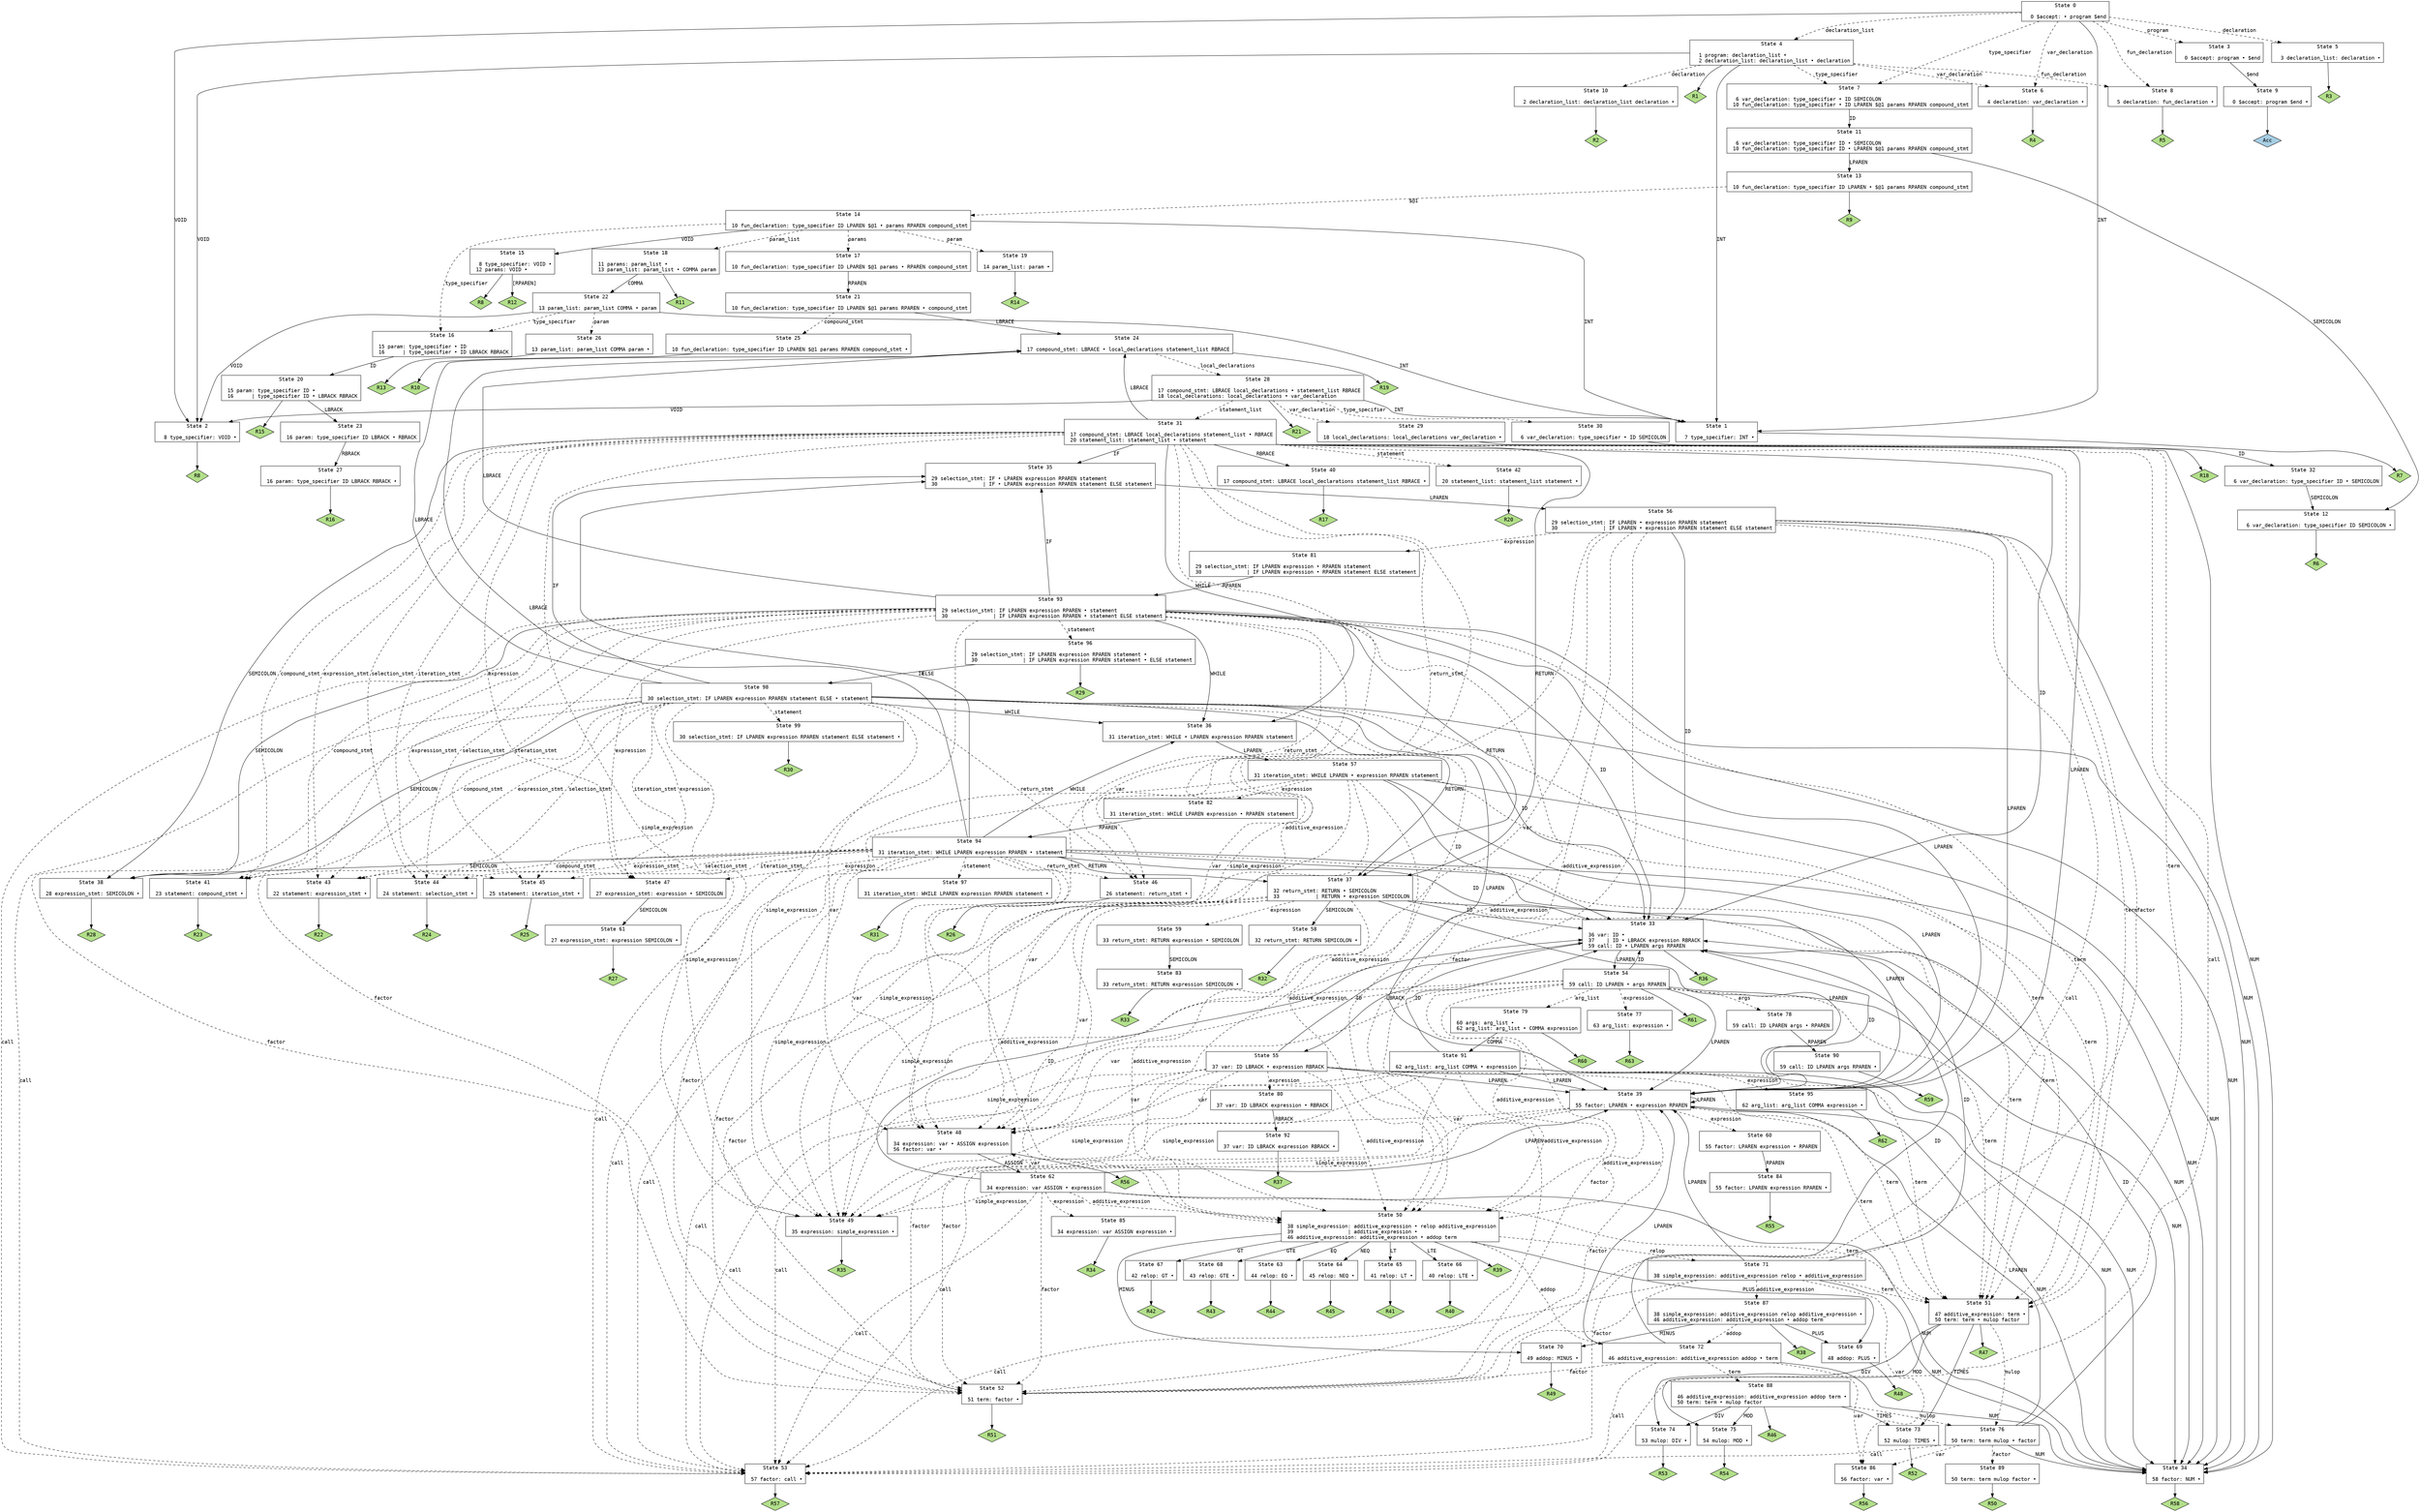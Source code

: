 // Generated by GNU Bison 3.8.2.
// Report bugs to <bug-bison@gnu.org>.
// Home page: <https://www.gnu.org/software/bison/>.

digraph "parser/parser.y"
{
  node [fontname = courier, shape = box, colorscheme = paired6]
  edge [fontname = courier]

  0 [label="State 0\n\l  0 $accept: • program $end\l"]
  0 -> 1 [style=solid label="INT"]
  0 -> 2 [style=solid label="VOID"]
  0 -> 3 [style=dashed label="program"]
  0 -> 4 [style=dashed label="declaration_list"]
  0 -> 5 [style=dashed label="declaration"]
  0 -> 6 [style=dashed label="var_declaration"]
  0 -> 7 [style=dashed label="type_specifier"]
  0 -> 8 [style=dashed label="fun_declaration"]
  1 [label="State 1\n\l  7 type_specifier: INT •\l"]
  1 -> "1R7" [style=solid]
 "1R7" [label="R7", fillcolor=3, shape=diamond, style=filled]
  2 [label="State 2\n\l  8 type_specifier: VOID •\l"]
  2 -> "2R8" [style=solid]
 "2R8" [label="R8", fillcolor=3, shape=diamond, style=filled]
  3 [label="State 3\n\l  0 $accept: program • $end\l"]
  3 -> 9 [style=solid label="$end"]
  4 [label="State 4\n\l  1 program: declaration_list •\l  2 declaration_list: declaration_list • declaration\l"]
  4 -> 1 [style=solid label="INT"]
  4 -> 2 [style=solid label="VOID"]
  4 -> 10 [style=dashed label="declaration"]
  4 -> 6 [style=dashed label="var_declaration"]
  4 -> 7 [style=dashed label="type_specifier"]
  4 -> 8 [style=dashed label="fun_declaration"]
  4 -> "4R1" [style=solid]
 "4R1" [label="R1", fillcolor=3, shape=diamond, style=filled]
  5 [label="State 5\n\l  3 declaration_list: declaration •\l"]
  5 -> "5R3" [style=solid]
 "5R3" [label="R3", fillcolor=3, shape=diamond, style=filled]
  6 [label="State 6\n\l  4 declaration: var_declaration •\l"]
  6 -> "6R4" [style=solid]
 "6R4" [label="R4", fillcolor=3, shape=diamond, style=filled]
  7 [label="State 7\n\l  6 var_declaration: type_specifier • ID SEMICOLON\l 10 fun_declaration: type_specifier • ID LPAREN $@1 params RPAREN compound_stmt\l"]
  7 -> 11 [style=solid label="ID"]
  8 [label="State 8\n\l  5 declaration: fun_declaration •\l"]
  8 -> "8R5" [style=solid]
 "8R5" [label="R5", fillcolor=3, shape=diamond, style=filled]
  9 [label="State 9\n\l  0 $accept: program $end •\l"]
  9 -> "9R0" [style=solid]
 "9R0" [label="Acc", fillcolor=1, shape=diamond, style=filled]
  10 [label="State 10\n\l  2 declaration_list: declaration_list declaration •\l"]
  10 -> "10R2" [style=solid]
 "10R2" [label="R2", fillcolor=3, shape=diamond, style=filled]
  11 [label="State 11\n\l  6 var_declaration: type_specifier ID • SEMICOLON\l 10 fun_declaration: type_specifier ID • LPAREN $@1 params RPAREN compound_stmt\l"]
  11 -> 12 [style=solid label="SEMICOLON"]
  11 -> 13 [style=solid label="LPAREN"]
  12 [label="State 12\n\l  6 var_declaration: type_specifier ID SEMICOLON •\l"]
  12 -> "12R6" [style=solid]
 "12R6" [label="R6", fillcolor=3, shape=diamond, style=filled]
  13 [label="State 13\n\l 10 fun_declaration: type_specifier ID LPAREN • $@1 params RPAREN compound_stmt\l"]
  13 -> 14 [style=dashed label="$@1"]
  13 -> "13R9" [style=solid]
 "13R9" [label="R9", fillcolor=3, shape=diamond, style=filled]
  14 [label="State 14\n\l 10 fun_declaration: type_specifier ID LPAREN $@1 • params RPAREN compound_stmt\l"]
  14 -> 1 [style=solid label="INT"]
  14 -> 15 [style=solid label="VOID"]
  14 -> 16 [style=dashed label="type_specifier"]
  14 -> 17 [style=dashed label="params"]
  14 -> 18 [style=dashed label="param_list"]
  14 -> 19 [style=dashed label="param"]
  15 [label="State 15\n\l  8 type_specifier: VOID •\l 12 params: VOID •\l"]
  15 -> "15R8" [style=solid]
 "15R8" [label="R8", fillcolor=3, shape=diamond, style=filled]
  15 -> "15R12" [label="[RPAREN]", style=solid]
 "15R12" [label="R12", fillcolor=3, shape=diamond, style=filled]
  16 [label="State 16\n\l 15 param: type_specifier • ID\l 16      | type_specifier • ID LBRACK RBRACK\l"]
  16 -> 20 [style=solid label="ID"]
  17 [label="State 17\n\l 10 fun_declaration: type_specifier ID LPAREN $@1 params • RPAREN compound_stmt\l"]
  17 -> 21 [style=solid label="RPAREN"]
  18 [label="State 18\n\l 11 params: param_list •\l 13 param_list: param_list • COMMA param\l"]
  18 -> 22 [style=solid label="COMMA"]
  18 -> "18R11" [style=solid]
 "18R11" [label="R11", fillcolor=3, shape=diamond, style=filled]
  19 [label="State 19\n\l 14 param_list: param •\l"]
  19 -> "19R14" [style=solid]
 "19R14" [label="R14", fillcolor=3, shape=diamond, style=filled]
  20 [label="State 20\n\l 15 param: type_specifier ID •\l 16      | type_specifier ID • LBRACK RBRACK\l"]
  20 -> 23 [style=solid label="LBRACK"]
  20 -> "20R15" [style=solid]
 "20R15" [label="R15", fillcolor=3, shape=diamond, style=filled]
  21 [label="State 21\n\l 10 fun_declaration: type_specifier ID LPAREN $@1 params RPAREN • compound_stmt\l"]
  21 -> 24 [style=solid label="LBRACE"]
  21 -> 25 [style=dashed label="compound_stmt"]
  22 [label="State 22\n\l 13 param_list: param_list COMMA • param\l"]
  22 -> 1 [style=solid label="INT"]
  22 -> 2 [style=solid label="VOID"]
  22 -> 16 [style=dashed label="type_specifier"]
  22 -> 26 [style=dashed label="param"]
  23 [label="State 23\n\l 16 param: type_specifier ID LBRACK • RBRACK\l"]
  23 -> 27 [style=solid label="RBRACK"]
  24 [label="State 24\n\l 17 compound_stmt: LBRACE • local_declarations statement_list RBRACE\l"]
  24 -> 28 [style=dashed label="local_declarations"]
  24 -> "24R19" [style=solid]
 "24R19" [label="R19", fillcolor=3, shape=diamond, style=filled]
  25 [label="State 25\n\l 10 fun_declaration: type_specifier ID LPAREN $@1 params RPAREN compound_stmt •\l"]
  25 -> "25R10" [style=solid]
 "25R10" [label="R10", fillcolor=3, shape=diamond, style=filled]
  26 [label="State 26\n\l 13 param_list: param_list COMMA param •\l"]
  26 -> "26R13" [style=solid]
 "26R13" [label="R13", fillcolor=3, shape=diamond, style=filled]
  27 [label="State 27\n\l 16 param: type_specifier ID LBRACK RBRACK •\l"]
  27 -> "27R16" [style=solid]
 "27R16" [label="R16", fillcolor=3, shape=diamond, style=filled]
  28 [label="State 28\n\l 17 compound_stmt: LBRACE local_declarations • statement_list RBRACE\l 18 local_declarations: local_declarations • var_declaration\l"]
  28 -> 1 [style=solid label="INT"]
  28 -> 2 [style=solid label="VOID"]
  28 -> 29 [style=dashed label="var_declaration"]
  28 -> 30 [style=dashed label="type_specifier"]
  28 -> 31 [style=dashed label="statement_list"]
  28 -> "28R21" [style=solid]
 "28R21" [label="R21", fillcolor=3, shape=diamond, style=filled]
  29 [label="State 29\n\l 18 local_declarations: local_declarations var_declaration •\l"]
  29 -> "29R18" [style=solid]
 "29R18" [label="R18", fillcolor=3, shape=diamond, style=filled]
  30 [label="State 30\n\l  6 var_declaration: type_specifier • ID SEMICOLON\l"]
  30 -> 32 [style=solid label="ID"]
  31 [label="State 31\n\l 17 compound_stmt: LBRACE local_declarations statement_list • RBRACE\l 20 statement_list: statement_list • statement\l"]
  31 -> 33 [style=solid label="ID"]
  31 -> 34 [style=solid label="NUM"]
  31 -> 35 [style=solid label="IF"]
  31 -> 36 [style=solid label="WHILE"]
  31 -> 37 [style=solid label="RETURN"]
  31 -> 38 [style=solid label="SEMICOLON"]
  31 -> 39 [style=solid label="LPAREN"]
  31 -> 24 [style=solid label="LBRACE"]
  31 -> 40 [style=solid label="RBRACE"]
  31 -> 41 [style=dashed label="compound_stmt"]
  31 -> 42 [style=dashed label="statement"]
  31 -> 43 [style=dashed label="expression_stmt"]
  31 -> 44 [style=dashed label="selection_stmt"]
  31 -> 45 [style=dashed label="iteration_stmt"]
  31 -> 46 [style=dashed label="return_stmt"]
  31 -> 47 [style=dashed label="expression"]
  31 -> 48 [style=dashed label="var"]
  31 -> 49 [style=dashed label="simple_expression"]
  31 -> 50 [style=dashed label="additive_expression"]
  31 -> 51 [style=dashed label="term"]
  31 -> 52 [style=dashed label="factor"]
  31 -> 53 [style=dashed label="call"]
  32 [label="State 32\n\l  6 var_declaration: type_specifier ID • SEMICOLON\l"]
  32 -> 12 [style=solid label="SEMICOLON"]
  33 [label="State 33\n\l 36 var: ID •\l 37    | ID • LBRACK expression RBRACK\l 59 call: ID • LPAREN args RPAREN\l"]
  33 -> 54 [style=solid label="LPAREN"]
  33 -> 55 [style=solid label="LBRACK"]
  33 -> "33R36" [style=solid]
 "33R36" [label="R36", fillcolor=3, shape=diamond, style=filled]
  34 [label="State 34\n\l 58 factor: NUM •\l"]
  34 -> "34R58" [style=solid]
 "34R58" [label="R58", fillcolor=3, shape=diamond, style=filled]
  35 [label="State 35\n\l 29 selection_stmt: IF • LPAREN expression RPAREN statement\l 30               | IF • LPAREN expression RPAREN statement ELSE statement\l"]
  35 -> 56 [style=solid label="LPAREN"]
  36 [label="State 36\n\l 31 iteration_stmt: WHILE • LPAREN expression RPAREN statement\l"]
  36 -> 57 [style=solid label="LPAREN"]
  37 [label="State 37\n\l 32 return_stmt: RETURN • SEMICOLON\l 33            | RETURN • expression SEMICOLON\l"]
  37 -> 33 [style=solid label="ID"]
  37 -> 34 [style=solid label="NUM"]
  37 -> 58 [style=solid label="SEMICOLON"]
  37 -> 39 [style=solid label="LPAREN"]
  37 -> 59 [style=dashed label="expression"]
  37 -> 48 [style=dashed label="var"]
  37 -> 49 [style=dashed label="simple_expression"]
  37 -> 50 [style=dashed label="additive_expression"]
  37 -> 51 [style=dashed label="term"]
  37 -> 52 [style=dashed label="factor"]
  37 -> 53 [style=dashed label="call"]
  38 [label="State 38\n\l 28 expression_stmt: SEMICOLON •\l"]
  38 -> "38R28" [style=solid]
 "38R28" [label="R28", fillcolor=3, shape=diamond, style=filled]
  39 [label="State 39\n\l 55 factor: LPAREN • expression RPAREN\l"]
  39 -> 33 [style=solid label="ID"]
  39 -> 34 [style=solid label="NUM"]
  39 -> 39 [style=solid label="LPAREN"]
  39 -> 60 [style=dashed label="expression"]
  39 -> 48 [style=dashed label="var"]
  39 -> 49 [style=dashed label="simple_expression"]
  39 -> 50 [style=dashed label="additive_expression"]
  39 -> 51 [style=dashed label="term"]
  39 -> 52 [style=dashed label="factor"]
  39 -> 53 [style=dashed label="call"]
  40 [label="State 40\n\l 17 compound_stmt: LBRACE local_declarations statement_list RBRACE •\l"]
  40 -> "40R17" [style=solid]
 "40R17" [label="R17", fillcolor=3, shape=diamond, style=filled]
  41 [label="State 41\n\l 23 statement: compound_stmt •\l"]
  41 -> "41R23" [style=solid]
 "41R23" [label="R23", fillcolor=3, shape=diamond, style=filled]
  42 [label="State 42\n\l 20 statement_list: statement_list statement •\l"]
  42 -> "42R20" [style=solid]
 "42R20" [label="R20", fillcolor=3, shape=diamond, style=filled]
  43 [label="State 43\n\l 22 statement: expression_stmt •\l"]
  43 -> "43R22" [style=solid]
 "43R22" [label="R22", fillcolor=3, shape=diamond, style=filled]
  44 [label="State 44\n\l 24 statement: selection_stmt •\l"]
  44 -> "44R24" [style=solid]
 "44R24" [label="R24", fillcolor=3, shape=diamond, style=filled]
  45 [label="State 45\n\l 25 statement: iteration_stmt •\l"]
  45 -> "45R25" [style=solid]
 "45R25" [label="R25", fillcolor=3, shape=diamond, style=filled]
  46 [label="State 46\n\l 26 statement: return_stmt •\l"]
  46 -> "46R26" [style=solid]
 "46R26" [label="R26", fillcolor=3, shape=diamond, style=filled]
  47 [label="State 47\n\l 27 expression_stmt: expression • SEMICOLON\l"]
  47 -> 61 [style=solid label="SEMICOLON"]
  48 [label="State 48\n\l 34 expression: var • ASSIGN expression\l 56 factor: var •\l"]
  48 -> 62 [style=solid label="ASSIGN"]
  48 -> "48R56" [style=solid]
 "48R56" [label="R56", fillcolor=3, shape=diamond, style=filled]
  49 [label="State 49\n\l 35 expression: simple_expression •\l"]
  49 -> "49R35" [style=solid]
 "49R35" [label="R35", fillcolor=3, shape=diamond, style=filled]
  50 [label="State 50\n\l 38 simple_expression: additive_expression • relop additive_expression\l 39                  | additive_expression •\l 46 additive_expression: additive_expression • addop term\l"]
  50 -> 63 [style=solid label="EQ"]
  50 -> 64 [style=solid label="NEQ"]
  50 -> 65 [style=solid label="LT"]
  50 -> 66 [style=solid label="LTE"]
  50 -> 67 [style=solid label="GT"]
  50 -> 68 [style=solid label="GTE"]
  50 -> 69 [style=solid label="PLUS"]
  50 -> 70 [style=solid label="MINUS"]
  50 -> 71 [style=dashed label="relop"]
  50 -> 72 [style=dashed label="addop"]
  50 -> "50R39" [style=solid]
 "50R39" [label="R39", fillcolor=3, shape=diamond, style=filled]
  51 [label="State 51\n\l 47 additive_expression: term •\l 50 term: term • mulop factor\l"]
  51 -> 73 [style=solid label="TIMES"]
  51 -> 74 [style=solid label="DIV"]
  51 -> 75 [style=solid label="MOD"]
  51 -> 76 [style=dashed label="mulop"]
  51 -> "51R47" [style=solid]
 "51R47" [label="R47", fillcolor=3, shape=diamond, style=filled]
  52 [label="State 52\n\l 51 term: factor •\l"]
  52 -> "52R51" [style=solid]
 "52R51" [label="R51", fillcolor=3, shape=diamond, style=filled]
  53 [label="State 53\n\l 57 factor: call •\l"]
  53 -> "53R57" [style=solid]
 "53R57" [label="R57", fillcolor=3, shape=diamond, style=filled]
  54 [label="State 54\n\l 59 call: ID LPAREN • args RPAREN\l"]
  54 -> 33 [style=solid label="ID"]
  54 -> 34 [style=solid label="NUM"]
  54 -> 39 [style=solid label="LPAREN"]
  54 -> 77 [style=dashed label="expression"]
  54 -> 48 [style=dashed label="var"]
  54 -> 49 [style=dashed label="simple_expression"]
  54 -> 50 [style=dashed label="additive_expression"]
  54 -> 51 [style=dashed label="term"]
  54 -> 52 [style=dashed label="factor"]
  54 -> 53 [style=dashed label="call"]
  54 -> 78 [style=dashed label="args"]
  54 -> 79 [style=dashed label="arg_list"]
  54 -> "54R61" [style=solid]
 "54R61" [label="R61", fillcolor=3, shape=diamond, style=filled]
  55 [label="State 55\n\l 37 var: ID LBRACK • expression RBRACK\l"]
  55 -> 33 [style=solid label="ID"]
  55 -> 34 [style=solid label="NUM"]
  55 -> 39 [style=solid label="LPAREN"]
  55 -> 80 [style=dashed label="expression"]
  55 -> 48 [style=dashed label="var"]
  55 -> 49 [style=dashed label="simple_expression"]
  55 -> 50 [style=dashed label="additive_expression"]
  55 -> 51 [style=dashed label="term"]
  55 -> 52 [style=dashed label="factor"]
  55 -> 53 [style=dashed label="call"]
  56 [label="State 56\n\l 29 selection_stmt: IF LPAREN • expression RPAREN statement\l 30               | IF LPAREN • expression RPAREN statement ELSE statement\l"]
  56 -> 33 [style=solid label="ID"]
  56 -> 34 [style=solid label="NUM"]
  56 -> 39 [style=solid label="LPAREN"]
  56 -> 81 [style=dashed label="expression"]
  56 -> 48 [style=dashed label="var"]
  56 -> 49 [style=dashed label="simple_expression"]
  56 -> 50 [style=dashed label="additive_expression"]
  56 -> 51 [style=dashed label="term"]
  56 -> 52 [style=dashed label="factor"]
  56 -> 53 [style=dashed label="call"]
  57 [label="State 57\n\l 31 iteration_stmt: WHILE LPAREN • expression RPAREN statement\l"]
  57 -> 33 [style=solid label="ID"]
  57 -> 34 [style=solid label="NUM"]
  57 -> 39 [style=solid label="LPAREN"]
  57 -> 82 [style=dashed label="expression"]
  57 -> 48 [style=dashed label="var"]
  57 -> 49 [style=dashed label="simple_expression"]
  57 -> 50 [style=dashed label="additive_expression"]
  57 -> 51 [style=dashed label="term"]
  57 -> 52 [style=dashed label="factor"]
  57 -> 53 [style=dashed label="call"]
  58 [label="State 58\n\l 32 return_stmt: RETURN SEMICOLON •\l"]
  58 -> "58R32" [style=solid]
 "58R32" [label="R32", fillcolor=3, shape=diamond, style=filled]
  59 [label="State 59\n\l 33 return_stmt: RETURN expression • SEMICOLON\l"]
  59 -> 83 [style=solid label="SEMICOLON"]
  60 [label="State 60\n\l 55 factor: LPAREN expression • RPAREN\l"]
  60 -> 84 [style=solid label="RPAREN"]
  61 [label="State 61\n\l 27 expression_stmt: expression SEMICOLON •\l"]
  61 -> "61R27" [style=solid]
 "61R27" [label="R27", fillcolor=3, shape=diamond, style=filled]
  62 [label="State 62\n\l 34 expression: var ASSIGN • expression\l"]
  62 -> 33 [style=solid label="ID"]
  62 -> 34 [style=solid label="NUM"]
  62 -> 39 [style=solid label="LPAREN"]
  62 -> 85 [style=dashed label="expression"]
  62 -> 48 [style=dashed label="var"]
  62 -> 49 [style=dashed label="simple_expression"]
  62 -> 50 [style=dashed label="additive_expression"]
  62 -> 51 [style=dashed label="term"]
  62 -> 52 [style=dashed label="factor"]
  62 -> 53 [style=dashed label="call"]
  63 [label="State 63\n\l 44 relop: EQ •\l"]
  63 -> "63R44" [style=solid]
 "63R44" [label="R44", fillcolor=3, shape=diamond, style=filled]
  64 [label="State 64\n\l 45 relop: NEQ •\l"]
  64 -> "64R45" [style=solid]
 "64R45" [label="R45", fillcolor=3, shape=diamond, style=filled]
  65 [label="State 65\n\l 41 relop: LT •\l"]
  65 -> "65R41" [style=solid]
 "65R41" [label="R41", fillcolor=3, shape=diamond, style=filled]
  66 [label="State 66\n\l 40 relop: LTE •\l"]
  66 -> "66R40" [style=solid]
 "66R40" [label="R40", fillcolor=3, shape=diamond, style=filled]
  67 [label="State 67\n\l 42 relop: GT •\l"]
  67 -> "67R42" [style=solid]
 "67R42" [label="R42", fillcolor=3, shape=diamond, style=filled]
  68 [label="State 68\n\l 43 relop: GTE •\l"]
  68 -> "68R43" [style=solid]
 "68R43" [label="R43", fillcolor=3, shape=diamond, style=filled]
  69 [label="State 69\n\l 48 addop: PLUS •\l"]
  69 -> "69R48" [style=solid]
 "69R48" [label="R48", fillcolor=3, shape=diamond, style=filled]
  70 [label="State 70\n\l 49 addop: MINUS •\l"]
  70 -> "70R49" [style=solid]
 "70R49" [label="R49", fillcolor=3, shape=diamond, style=filled]
  71 [label="State 71\n\l 38 simple_expression: additive_expression relop • additive_expression\l"]
  71 -> 33 [style=solid label="ID"]
  71 -> 34 [style=solid label="NUM"]
  71 -> 39 [style=solid label="LPAREN"]
  71 -> 86 [style=dashed label="var"]
  71 -> 87 [style=dashed label="additive_expression"]
  71 -> 51 [style=dashed label="term"]
  71 -> 52 [style=dashed label="factor"]
  71 -> 53 [style=dashed label="call"]
  72 [label="State 72\n\l 46 additive_expression: additive_expression addop • term\l"]
  72 -> 33 [style=solid label="ID"]
  72 -> 34 [style=solid label="NUM"]
  72 -> 39 [style=solid label="LPAREN"]
  72 -> 86 [style=dashed label="var"]
  72 -> 88 [style=dashed label="term"]
  72 -> 52 [style=dashed label="factor"]
  72 -> 53 [style=dashed label="call"]
  73 [label="State 73\n\l 52 mulop: TIMES •\l"]
  73 -> "73R52" [style=solid]
 "73R52" [label="R52", fillcolor=3, shape=diamond, style=filled]
  74 [label="State 74\n\l 53 mulop: DIV •\l"]
  74 -> "74R53" [style=solid]
 "74R53" [label="R53", fillcolor=3, shape=diamond, style=filled]
  75 [label="State 75\n\l 54 mulop: MOD •\l"]
  75 -> "75R54" [style=solid]
 "75R54" [label="R54", fillcolor=3, shape=diamond, style=filled]
  76 [label="State 76\n\l 50 term: term mulop • factor\l"]
  76 -> 33 [style=solid label="ID"]
  76 -> 34 [style=solid label="NUM"]
  76 -> 39 [style=solid label="LPAREN"]
  76 -> 86 [style=dashed label="var"]
  76 -> 89 [style=dashed label="factor"]
  76 -> 53 [style=dashed label="call"]
  77 [label="State 77\n\l 63 arg_list: expression •\l"]
  77 -> "77R63" [style=solid]
 "77R63" [label="R63", fillcolor=3, shape=diamond, style=filled]
  78 [label="State 78\n\l 59 call: ID LPAREN args • RPAREN\l"]
  78 -> 90 [style=solid label="RPAREN"]
  79 [label="State 79\n\l 60 args: arg_list •\l 62 arg_list: arg_list • COMMA expression\l"]
  79 -> 91 [style=solid label="COMMA"]
  79 -> "79R60" [style=solid]
 "79R60" [label="R60", fillcolor=3, shape=diamond, style=filled]
  80 [label="State 80\n\l 37 var: ID LBRACK expression • RBRACK\l"]
  80 -> 92 [style=solid label="RBRACK"]
  81 [label="State 81\n\l 29 selection_stmt: IF LPAREN expression • RPAREN statement\l 30               | IF LPAREN expression • RPAREN statement ELSE statement\l"]
  81 -> 93 [style=solid label="RPAREN"]
  82 [label="State 82\n\l 31 iteration_stmt: WHILE LPAREN expression • RPAREN statement\l"]
  82 -> 94 [style=solid label="RPAREN"]
  83 [label="State 83\n\l 33 return_stmt: RETURN expression SEMICOLON •\l"]
  83 -> "83R33" [style=solid]
 "83R33" [label="R33", fillcolor=3, shape=diamond, style=filled]
  84 [label="State 84\n\l 55 factor: LPAREN expression RPAREN •\l"]
  84 -> "84R55" [style=solid]
 "84R55" [label="R55", fillcolor=3, shape=diamond, style=filled]
  85 [label="State 85\n\l 34 expression: var ASSIGN expression •\l"]
  85 -> "85R34" [style=solid]
 "85R34" [label="R34", fillcolor=3, shape=diamond, style=filled]
  86 [label="State 86\n\l 56 factor: var •\l"]
  86 -> "86R56" [style=solid]
 "86R56" [label="R56", fillcolor=3, shape=diamond, style=filled]
  87 [label="State 87\n\l 38 simple_expression: additive_expression relop additive_expression •\l 46 additive_expression: additive_expression • addop term\l"]
  87 -> 69 [style=solid label="PLUS"]
  87 -> 70 [style=solid label="MINUS"]
  87 -> 72 [style=dashed label="addop"]
  87 -> "87R38" [style=solid]
 "87R38" [label="R38", fillcolor=3, shape=diamond, style=filled]
  88 [label="State 88\n\l 46 additive_expression: additive_expression addop term •\l 50 term: term • mulop factor\l"]
  88 -> 73 [style=solid label="TIMES"]
  88 -> 74 [style=solid label="DIV"]
  88 -> 75 [style=solid label="MOD"]
  88 -> 76 [style=dashed label="mulop"]
  88 -> "88R46" [style=solid]
 "88R46" [label="R46", fillcolor=3, shape=diamond, style=filled]
  89 [label="State 89\n\l 50 term: term mulop factor •\l"]
  89 -> "89R50" [style=solid]
 "89R50" [label="R50", fillcolor=3, shape=diamond, style=filled]
  90 [label="State 90\n\l 59 call: ID LPAREN args RPAREN •\l"]
  90 -> "90R59" [style=solid]
 "90R59" [label="R59", fillcolor=3, shape=diamond, style=filled]
  91 [label="State 91\n\l 62 arg_list: arg_list COMMA • expression\l"]
  91 -> 33 [style=solid label="ID"]
  91 -> 34 [style=solid label="NUM"]
  91 -> 39 [style=solid label="LPAREN"]
  91 -> 95 [style=dashed label="expression"]
  91 -> 48 [style=dashed label="var"]
  91 -> 49 [style=dashed label="simple_expression"]
  91 -> 50 [style=dashed label="additive_expression"]
  91 -> 51 [style=dashed label="term"]
  91 -> 52 [style=dashed label="factor"]
  91 -> 53 [style=dashed label="call"]
  92 [label="State 92\n\l 37 var: ID LBRACK expression RBRACK •\l"]
  92 -> "92R37" [style=solid]
 "92R37" [label="R37", fillcolor=3, shape=diamond, style=filled]
  93 [label="State 93\n\l 29 selection_stmt: IF LPAREN expression RPAREN • statement\l 30               | IF LPAREN expression RPAREN • statement ELSE statement\l"]
  93 -> 33 [style=solid label="ID"]
  93 -> 34 [style=solid label="NUM"]
  93 -> 35 [style=solid label="IF"]
  93 -> 36 [style=solid label="WHILE"]
  93 -> 37 [style=solid label="RETURN"]
  93 -> 38 [style=solid label="SEMICOLON"]
  93 -> 39 [style=solid label="LPAREN"]
  93 -> 24 [style=solid label="LBRACE"]
  93 -> 41 [style=dashed label="compound_stmt"]
  93 -> 96 [style=dashed label="statement"]
  93 -> 43 [style=dashed label="expression_stmt"]
  93 -> 44 [style=dashed label="selection_stmt"]
  93 -> 45 [style=dashed label="iteration_stmt"]
  93 -> 46 [style=dashed label="return_stmt"]
  93 -> 47 [style=dashed label="expression"]
  93 -> 48 [style=dashed label="var"]
  93 -> 49 [style=dashed label="simple_expression"]
  93 -> 50 [style=dashed label="additive_expression"]
  93 -> 51 [style=dashed label="term"]
  93 -> 52 [style=dashed label="factor"]
  93 -> 53 [style=dashed label="call"]
  94 [label="State 94\n\l 31 iteration_stmt: WHILE LPAREN expression RPAREN • statement\l"]
  94 -> 33 [style=solid label="ID"]
  94 -> 34 [style=solid label="NUM"]
  94 -> 35 [style=solid label="IF"]
  94 -> 36 [style=solid label="WHILE"]
  94 -> 37 [style=solid label="RETURN"]
  94 -> 38 [style=solid label="SEMICOLON"]
  94 -> 39 [style=solid label="LPAREN"]
  94 -> 24 [style=solid label="LBRACE"]
  94 -> 41 [style=dashed label="compound_stmt"]
  94 -> 97 [style=dashed label="statement"]
  94 -> 43 [style=dashed label="expression_stmt"]
  94 -> 44 [style=dashed label="selection_stmt"]
  94 -> 45 [style=dashed label="iteration_stmt"]
  94 -> 46 [style=dashed label="return_stmt"]
  94 -> 47 [style=dashed label="expression"]
  94 -> 48 [style=dashed label="var"]
  94 -> 49 [style=dashed label="simple_expression"]
  94 -> 50 [style=dashed label="additive_expression"]
  94 -> 51 [style=dashed label="term"]
  94 -> 52 [style=dashed label="factor"]
  94 -> 53 [style=dashed label="call"]
  95 [label="State 95\n\l 62 arg_list: arg_list COMMA expression •\l"]
  95 -> "95R62" [style=solid]
 "95R62" [label="R62", fillcolor=3, shape=diamond, style=filled]
  96 [label="State 96\n\l 29 selection_stmt: IF LPAREN expression RPAREN statement •\l 30               | IF LPAREN expression RPAREN statement • ELSE statement\l"]
  96 -> 98 [style=solid label="ELSE"]
  96 -> "96R29" [style=solid]
 "96R29" [label="R29", fillcolor=3, shape=diamond, style=filled]
  97 [label="State 97\n\l 31 iteration_stmt: WHILE LPAREN expression RPAREN statement •\l"]
  97 -> "97R31" [style=solid]
 "97R31" [label="R31", fillcolor=3, shape=diamond, style=filled]
  98 [label="State 98\n\l 30 selection_stmt: IF LPAREN expression RPAREN statement ELSE • statement\l"]
  98 -> 33 [style=solid label="ID"]
  98 -> 34 [style=solid label="NUM"]
  98 -> 35 [style=solid label="IF"]
  98 -> 36 [style=solid label="WHILE"]
  98 -> 37 [style=solid label="RETURN"]
  98 -> 38 [style=solid label="SEMICOLON"]
  98 -> 39 [style=solid label="LPAREN"]
  98 -> 24 [style=solid label="LBRACE"]
  98 -> 41 [style=dashed label="compound_stmt"]
  98 -> 99 [style=dashed label="statement"]
  98 -> 43 [style=dashed label="expression_stmt"]
  98 -> 44 [style=dashed label="selection_stmt"]
  98 -> 45 [style=dashed label="iteration_stmt"]
  98 -> 46 [style=dashed label="return_stmt"]
  98 -> 47 [style=dashed label="expression"]
  98 -> 48 [style=dashed label="var"]
  98 -> 49 [style=dashed label="simple_expression"]
  98 -> 50 [style=dashed label="additive_expression"]
  98 -> 51 [style=dashed label="term"]
  98 -> 52 [style=dashed label="factor"]
  98 -> 53 [style=dashed label="call"]
  99 [label="State 99\n\l 30 selection_stmt: IF LPAREN expression RPAREN statement ELSE statement •\l"]
  99 -> "99R30" [style=solid]
 "99R30" [label="R30", fillcolor=3, shape=diamond, style=filled]
}
